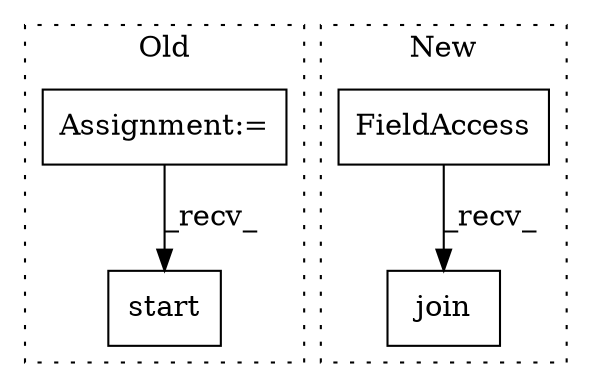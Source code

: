 digraph G {
subgraph cluster0 {
1 [label="start" a="32" s="1159" l="7" shape="box"];
4 [label="Assignment:=" a="7" s="1125" l="1" shape="box"];
label = "Old";
style="dotted";
}
subgraph cluster1 {
2 [label="join" a="32" s="2889" l="6" shape="box"];
3 [label="FieldAccess" a="22" s="2886" l="2" shape="box"];
label = "New";
style="dotted";
}
3 -> 2 [label="_recv_"];
4 -> 1 [label="_recv_"];
}